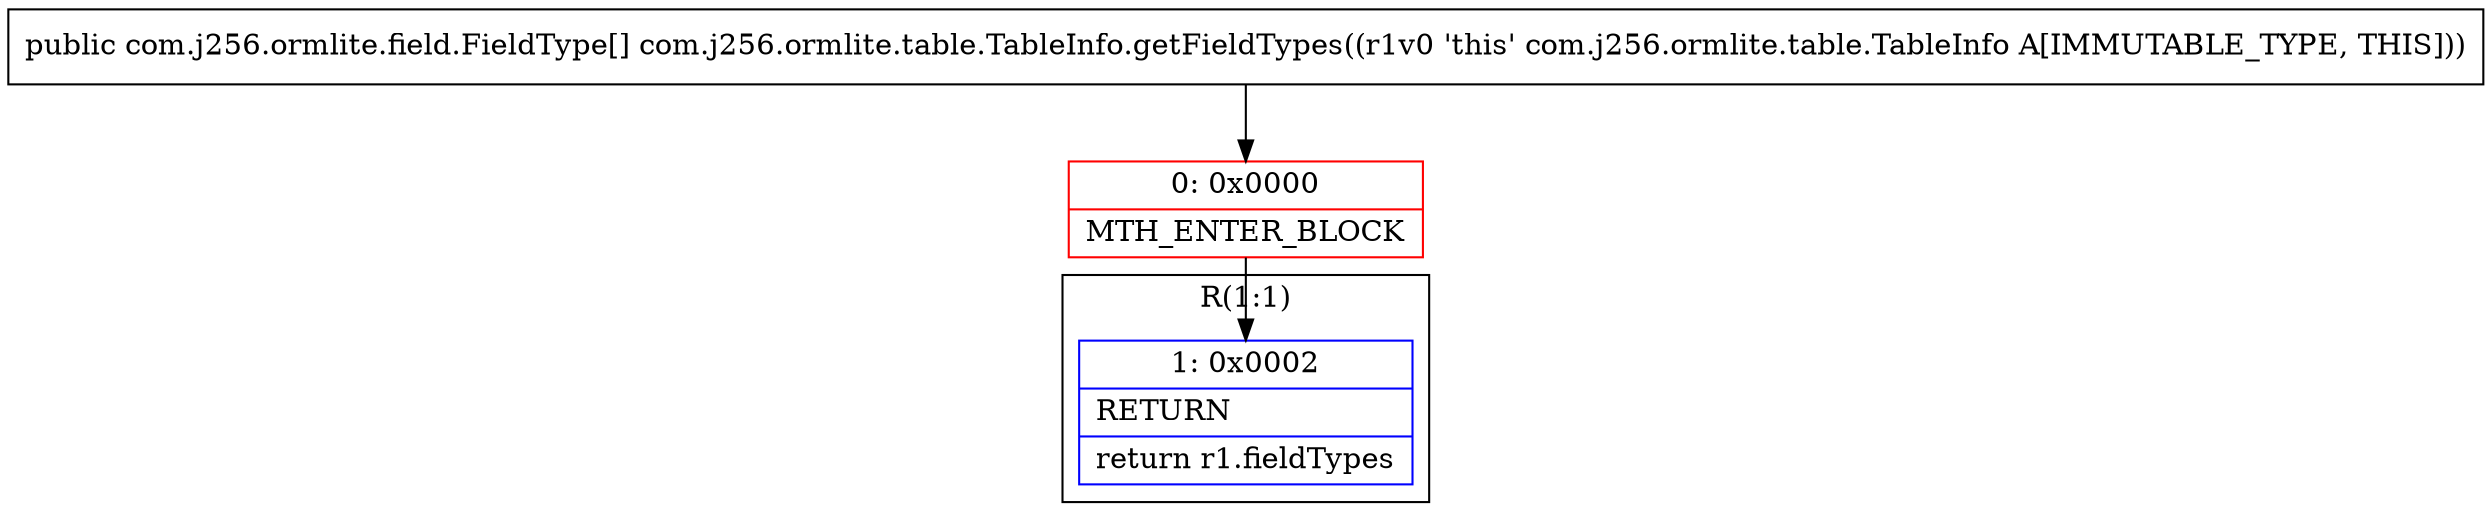 digraph "CFG forcom.j256.ormlite.table.TableInfo.getFieldTypes()[Lcom\/j256\/ormlite\/field\/FieldType;" {
subgraph cluster_Region_1078247365 {
label = "R(1:1)";
node [shape=record,color=blue];
Node_1 [shape=record,label="{1\:\ 0x0002|RETURN\l|return r1.fieldTypes\l}"];
}
Node_0 [shape=record,color=red,label="{0\:\ 0x0000|MTH_ENTER_BLOCK\l}"];
MethodNode[shape=record,label="{public com.j256.ormlite.field.FieldType[] com.j256.ormlite.table.TableInfo.getFieldTypes((r1v0 'this' com.j256.ormlite.table.TableInfo A[IMMUTABLE_TYPE, THIS])) }"];
MethodNode -> Node_0;
Node_0 -> Node_1;
}

